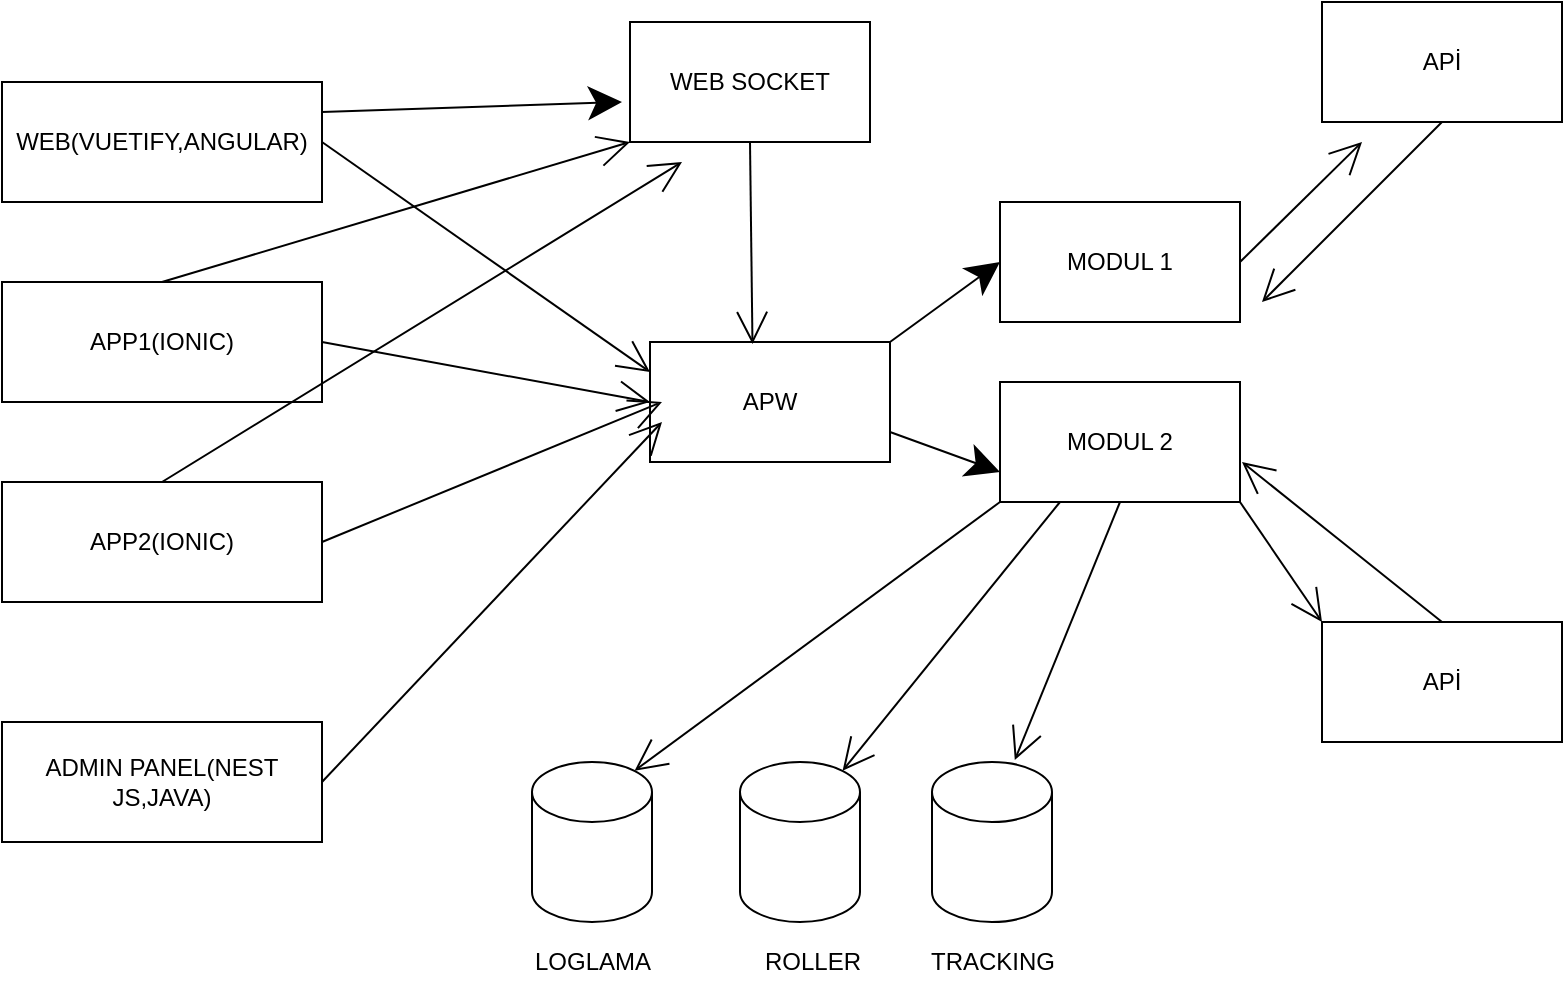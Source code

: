 <mxfile version="15.3.5" type="github">
  <diagram id="dRzpOVpFm9Ay4RM9uaLY" name="Page-1">
    <mxGraphModel dx="1038" dy="579" grid="1" gridSize="10" guides="1" tooltips="1" connect="1" arrows="1" fold="1" page="1" pageScale="1" pageWidth="827" pageHeight="1169" math="0" shadow="0">
      <root>
        <mxCell id="0" />
        <mxCell id="1" parent="0" />
        <mxCell id="UpMxLX8vO4ziHgFZbLhg-17" style="edgeStyle=none;curved=1;rounded=0;orthogonalLoop=1;jettySize=auto;html=1;exitX=1;exitY=0.5;exitDx=0;exitDy=0;endArrow=open;startSize=14;endSize=14;sourcePerimeterSpacing=8;targetPerimeterSpacing=8;" edge="1" parent="1" source="UpMxLX8vO4ziHgFZbLhg-1">
          <mxGeometry relative="1" as="geometry">
            <mxPoint x="710" y="90" as="targetPoint" />
          </mxGeometry>
        </mxCell>
        <mxCell id="UpMxLX8vO4ziHgFZbLhg-1" value="MODUL 1" style="rounded=0;whiteSpace=wrap;html=1;hachureGap=4;pointerEvents=0;" vertex="1" parent="1">
          <mxGeometry x="529" y="120" width="120" height="60" as="geometry" />
        </mxCell>
        <mxCell id="UpMxLX8vO4ziHgFZbLhg-2" value="APW" style="rounded=0;whiteSpace=wrap;html=1;hachureGap=4;pointerEvents=0;" vertex="1" parent="1">
          <mxGeometry x="354" y="190" width="120" height="60" as="geometry" />
        </mxCell>
        <mxCell id="UpMxLX8vO4ziHgFZbLhg-10" style="edgeStyle=none;curved=1;rounded=0;orthogonalLoop=1;jettySize=auto;html=1;exitX=1;exitY=0.5;exitDx=0;exitDy=0;entryX=0;entryY=0.25;entryDx=0;entryDy=0;endArrow=open;startSize=14;endSize=14;sourcePerimeterSpacing=8;targetPerimeterSpacing=8;" edge="1" parent="1" source="UpMxLX8vO4ziHgFZbLhg-3" target="UpMxLX8vO4ziHgFZbLhg-2">
          <mxGeometry relative="1" as="geometry" />
        </mxCell>
        <mxCell id="UpMxLX8vO4ziHgFZbLhg-3" value="WEB(VUETIFY,ANGULAR)" style="rounded=0;whiteSpace=wrap;html=1;hachureGap=4;pointerEvents=0;" vertex="1" parent="1">
          <mxGeometry x="30" y="60" width="160" height="60" as="geometry" />
        </mxCell>
        <mxCell id="UpMxLX8vO4ziHgFZbLhg-25" style="edgeStyle=none;curved=1;rounded=0;orthogonalLoop=1;jettySize=auto;html=1;exitX=1;exitY=1;exitDx=0;exitDy=0;entryX=0;entryY=0;entryDx=0;entryDy=0;endArrow=open;startSize=14;endSize=14;sourcePerimeterSpacing=8;targetPerimeterSpacing=8;" edge="1" parent="1" source="UpMxLX8vO4ziHgFZbLhg-4" target="UpMxLX8vO4ziHgFZbLhg-24">
          <mxGeometry relative="1" as="geometry" />
        </mxCell>
        <mxCell id="UpMxLX8vO4ziHgFZbLhg-38" style="edgeStyle=none;curved=1;rounded=0;orthogonalLoop=1;jettySize=auto;html=1;exitX=0.5;exitY=1;exitDx=0;exitDy=0;entryX=0.69;entryY=-0.012;entryDx=0;entryDy=0;entryPerimeter=0;endArrow=open;startSize=14;endSize=14;sourcePerimeterSpacing=8;targetPerimeterSpacing=8;" edge="1" parent="1" source="UpMxLX8vO4ziHgFZbLhg-4" target="UpMxLX8vO4ziHgFZbLhg-29">
          <mxGeometry relative="1" as="geometry" />
        </mxCell>
        <mxCell id="UpMxLX8vO4ziHgFZbLhg-39" style="edgeStyle=none;curved=1;rounded=0;orthogonalLoop=1;jettySize=auto;html=1;exitX=0.25;exitY=1;exitDx=0;exitDy=0;entryX=0.855;entryY=0;entryDx=0;entryDy=4.35;entryPerimeter=0;endArrow=open;startSize=14;endSize=14;sourcePerimeterSpacing=8;targetPerimeterSpacing=8;" edge="1" parent="1" source="UpMxLX8vO4ziHgFZbLhg-4" target="UpMxLX8vO4ziHgFZbLhg-28">
          <mxGeometry relative="1" as="geometry" />
        </mxCell>
        <mxCell id="UpMxLX8vO4ziHgFZbLhg-40" style="edgeStyle=none;curved=1;rounded=0;orthogonalLoop=1;jettySize=auto;html=1;exitX=0;exitY=1;exitDx=0;exitDy=0;entryX=0.855;entryY=0;entryDx=0;entryDy=4.35;entryPerimeter=0;endArrow=open;startSize=14;endSize=14;sourcePerimeterSpacing=8;targetPerimeterSpacing=8;" edge="1" parent="1" source="UpMxLX8vO4ziHgFZbLhg-4" target="UpMxLX8vO4ziHgFZbLhg-15">
          <mxGeometry relative="1" as="geometry" />
        </mxCell>
        <mxCell id="UpMxLX8vO4ziHgFZbLhg-4" value="MODUL 2" style="rounded=0;whiteSpace=wrap;html=1;hachureGap=4;pointerEvents=0;" vertex="1" parent="1">
          <mxGeometry x="529" y="210" width="120" height="60" as="geometry" />
        </mxCell>
        <mxCell id="UpMxLX8vO4ziHgFZbLhg-5" value="" style="endArrow=classic;html=1;startSize=14;endSize=14;sourcePerimeterSpacing=8;targetPerimeterSpacing=8;entryX=0;entryY=0.5;entryDx=0;entryDy=0;exitX=1;exitY=0;exitDx=0;exitDy=0;" edge="1" parent="1" source="UpMxLX8vO4ziHgFZbLhg-2" target="UpMxLX8vO4ziHgFZbLhg-1">
          <mxGeometry width="50" height="50" relative="1" as="geometry">
            <mxPoint x="449" y="210" as="sourcePoint" />
            <mxPoint x="519" y="140" as="targetPoint" />
          </mxGeometry>
        </mxCell>
        <mxCell id="UpMxLX8vO4ziHgFZbLhg-6" value="" style="endArrow=classic;html=1;startSize=14;endSize=14;sourcePerimeterSpacing=8;targetPerimeterSpacing=8;entryX=0;entryY=0.75;entryDx=0;entryDy=0;exitX=1;exitY=0.75;exitDx=0;exitDy=0;" edge="1" parent="1" source="UpMxLX8vO4ziHgFZbLhg-2" target="UpMxLX8vO4ziHgFZbLhg-4">
          <mxGeometry width="50" height="50" relative="1" as="geometry">
            <mxPoint x="449" y="235" as="sourcePoint" />
            <mxPoint x="499" y="185" as="targetPoint" />
          </mxGeometry>
        </mxCell>
        <mxCell id="UpMxLX8vO4ziHgFZbLhg-11" style="edgeStyle=none;curved=1;rounded=0;orthogonalLoop=1;jettySize=auto;html=1;exitX=1;exitY=0.5;exitDx=0;exitDy=0;entryX=0;entryY=0.5;entryDx=0;entryDy=0;endArrow=open;startSize=14;endSize=14;sourcePerimeterSpacing=8;targetPerimeterSpacing=8;" edge="1" parent="1" source="UpMxLX8vO4ziHgFZbLhg-7" target="UpMxLX8vO4ziHgFZbLhg-2">
          <mxGeometry relative="1" as="geometry" />
        </mxCell>
        <mxCell id="UpMxLX8vO4ziHgFZbLhg-35" style="edgeStyle=none;curved=1;rounded=0;orthogonalLoop=1;jettySize=auto;html=1;exitX=0.5;exitY=0;exitDx=0;exitDy=0;entryX=0;entryY=1;entryDx=0;entryDy=0;endArrow=open;startSize=14;endSize=14;sourcePerimeterSpacing=8;targetPerimeterSpacing=8;" edge="1" parent="1" source="UpMxLX8vO4ziHgFZbLhg-7" target="UpMxLX8vO4ziHgFZbLhg-27">
          <mxGeometry relative="1" as="geometry" />
        </mxCell>
        <mxCell id="UpMxLX8vO4ziHgFZbLhg-7" value="APP1(IONIC)" style="rounded=0;whiteSpace=wrap;html=1;hachureGap=4;pointerEvents=0;" vertex="1" parent="1">
          <mxGeometry x="30" y="160" width="160" height="60" as="geometry" />
        </mxCell>
        <mxCell id="UpMxLX8vO4ziHgFZbLhg-12" style="edgeStyle=none;curved=1;rounded=0;orthogonalLoop=1;jettySize=auto;html=1;exitX=1;exitY=0.5;exitDx=0;exitDy=0;endArrow=open;startSize=14;endSize=14;sourcePerimeterSpacing=8;targetPerimeterSpacing=8;" edge="1" parent="1" source="UpMxLX8vO4ziHgFZbLhg-8">
          <mxGeometry relative="1" as="geometry">
            <mxPoint x="360" y="220" as="targetPoint" />
          </mxGeometry>
        </mxCell>
        <mxCell id="UpMxLX8vO4ziHgFZbLhg-36" style="edgeStyle=none;curved=1;rounded=0;orthogonalLoop=1;jettySize=auto;html=1;exitX=0.5;exitY=0;exitDx=0;exitDy=0;endArrow=open;startSize=14;endSize=14;sourcePerimeterSpacing=8;targetPerimeterSpacing=8;" edge="1" parent="1" source="UpMxLX8vO4ziHgFZbLhg-8">
          <mxGeometry relative="1" as="geometry">
            <mxPoint x="370" y="100" as="targetPoint" />
          </mxGeometry>
        </mxCell>
        <mxCell id="UpMxLX8vO4ziHgFZbLhg-8" value="APP2(IONIC)" style="rounded=0;whiteSpace=wrap;html=1;hachureGap=4;pointerEvents=0;" vertex="1" parent="1">
          <mxGeometry x="30" y="260" width="160" height="60" as="geometry" />
        </mxCell>
        <mxCell id="UpMxLX8vO4ziHgFZbLhg-13" style="edgeStyle=none;curved=1;rounded=0;orthogonalLoop=1;jettySize=auto;html=1;exitX=1;exitY=0.5;exitDx=0;exitDy=0;endArrow=open;startSize=14;endSize=14;sourcePerimeterSpacing=8;targetPerimeterSpacing=8;" edge="1" parent="1" source="UpMxLX8vO4ziHgFZbLhg-9">
          <mxGeometry relative="1" as="geometry">
            <mxPoint x="360" y="230" as="targetPoint" />
          </mxGeometry>
        </mxCell>
        <mxCell id="UpMxLX8vO4ziHgFZbLhg-9" value="ADMIN PANEL(NEST JS,JAVA)" style="rounded=0;whiteSpace=wrap;html=1;hachureGap=4;pointerEvents=0;" vertex="1" parent="1">
          <mxGeometry x="30" y="380" width="160" height="60" as="geometry" />
        </mxCell>
        <mxCell id="UpMxLX8vO4ziHgFZbLhg-15" value="" style="shape=cylinder3;whiteSpace=wrap;html=1;boundedLbl=1;backgroundOutline=1;size=15;hachureGap=4;pointerEvents=0;" vertex="1" parent="1">
          <mxGeometry x="295" y="400" width="60" height="80" as="geometry" />
        </mxCell>
        <mxCell id="UpMxLX8vO4ziHgFZbLhg-16" value="LOGLAMA" style="text;html=1;align=center;verticalAlign=middle;resizable=0;points=[];autosize=1;strokeColor=none;fillColor=none;" vertex="1" parent="1">
          <mxGeometry x="290" y="490" width="70" height="20" as="geometry" />
        </mxCell>
        <mxCell id="UpMxLX8vO4ziHgFZbLhg-19" style="edgeStyle=none;curved=1;rounded=0;orthogonalLoop=1;jettySize=auto;html=1;exitX=0.5;exitY=1;exitDx=0;exitDy=0;endArrow=open;startSize=14;endSize=14;sourcePerimeterSpacing=8;targetPerimeterSpacing=8;" edge="1" parent="1" source="UpMxLX8vO4ziHgFZbLhg-18">
          <mxGeometry relative="1" as="geometry">
            <mxPoint x="660" y="170" as="targetPoint" />
          </mxGeometry>
        </mxCell>
        <mxCell id="UpMxLX8vO4ziHgFZbLhg-18" value="APİ" style="rounded=0;whiteSpace=wrap;html=1;hachureGap=4;pointerEvents=0;" vertex="1" parent="1">
          <mxGeometry x="690" y="20" width="120" height="60" as="geometry" />
        </mxCell>
        <mxCell id="UpMxLX8vO4ziHgFZbLhg-26" style="edgeStyle=none;curved=1;rounded=0;orthogonalLoop=1;jettySize=auto;html=1;exitX=0.5;exitY=0;exitDx=0;exitDy=0;endArrow=open;startSize=14;endSize=14;sourcePerimeterSpacing=8;targetPerimeterSpacing=8;" edge="1" parent="1" source="UpMxLX8vO4ziHgFZbLhg-24">
          <mxGeometry relative="1" as="geometry">
            <mxPoint x="650" y="250" as="targetPoint" />
          </mxGeometry>
        </mxCell>
        <mxCell id="UpMxLX8vO4ziHgFZbLhg-24" value="APİ" style="rounded=0;whiteSpace=wrap;html=1;hachureGap=4;pointerEvents=0;" vertex="1" parent="1">
          <mxGeometry x="690" y="330" width="120" height="60" as="geometry" />
        </mxCell>
        <mxCell id="UpMxLX8vO4ziHgFZbLhg-33" style="edgeStyle=none;curved=1;rounded=0;orthogonalLoop=1;jettySize=auto;html=1;exitX=0.5;exitY=1;exitDx=0;exitDy=0;entryX=0.427;entryY=0.017;entryDx=0;entryDy=0;entryPerimeter=0;endArrow=open;startSize=14;endSize=14;sourcePerimeterSpacing=8;targetPerimeterSpacing=8;" edge="1" parent="1" source="UpMxLX8vO4ziHgFZbLhg-27" target="UpMxLX8vO4ziHgFZbLhg-2">
          <mxGeometry relative="1" as="geometry" />
        </mxCell>
        <mxCell id="UpMxLX8vO4ziHgFZbLhg-27" value="WEB SOCKET" style="rounded=0;whiteSpace=wrap;html=1;hachureGap=4;pointerEvents=0;" vertex="1" parent="1">
          <mxGeometry x="344" y="30" width="120" height="60" as="geometry" />
        </mxCell>
        <mxCell id="UpMxLX8vO4ziHgFZbLhg-28" value="" style="shape=cylinder3;whiteSpace=wrap;html=1;boundedLbl=1;backgroundOutline=1;size=15;hachureGap=4;pointerEvents=0;" vertex="1" parent="1">
          <mxGeometry x="399" y="400" width="60" height="80" as="geometry" />
        </mxCell>
        <mxCell id="UpMxLX8vO4ziHgFZbLhg-29" value="" style="shape=cylinder3;whiteSpace=wrap;html=1;boundedLbl=1;backgroundOutline=1;size=15;hachureGap=4;pointerEvents=0;" vertex="1" parent="1">
          <mxGeometry x="495" y="400" width="60" height="80" as="geometry" />
        </mxCell>
        <mxCell id="UpMxLX8vO4ziHgFZbLhg-31" value="ROLLER" style="text;html=1;align=center;verticalAlign=middle;resizable=0;points=[];autosize=1;strokeColor=none;fillColor=none;" vertex="1" parent="1">
          <mxGeometry x="405" y="490" width="60" height="20" as="geometry" />
        </mxCell>
        <mxCell id="UpMxLX8vO4ziHgFZbLhg-32" value="TRACKING" style="text;html=1;align=center;verticalAlign=middle;resizable=0;points=[];autosize=1;strokeColor=none;fillColor=none;" vertex="1" parent="1">
          <mxGeometry x="485" y="490" width="80" height="20" as="geometry" />
        </mxCell>
        <mxCell id="UpMxLX8vO4ziHgFZbLhg-34" value="" style="endArrow=classic;html=1;startSize=14;endSize=14;sourcePerimeterSpacing=8;targetPerimeterSpacing=8;" edge="1" parent="1">
          <mxGeometry width="50" height="50" relative="1" as="geometry">
            <mxPoint x="190" y="75" as="sourcePoint" />
            <mxPoint x="340" y="70" as="targetPoint" />
          </mxGeometry>
        </mxCell>
      </root>
    </mxGraphModel>
  </diagram>
</mxfile>
